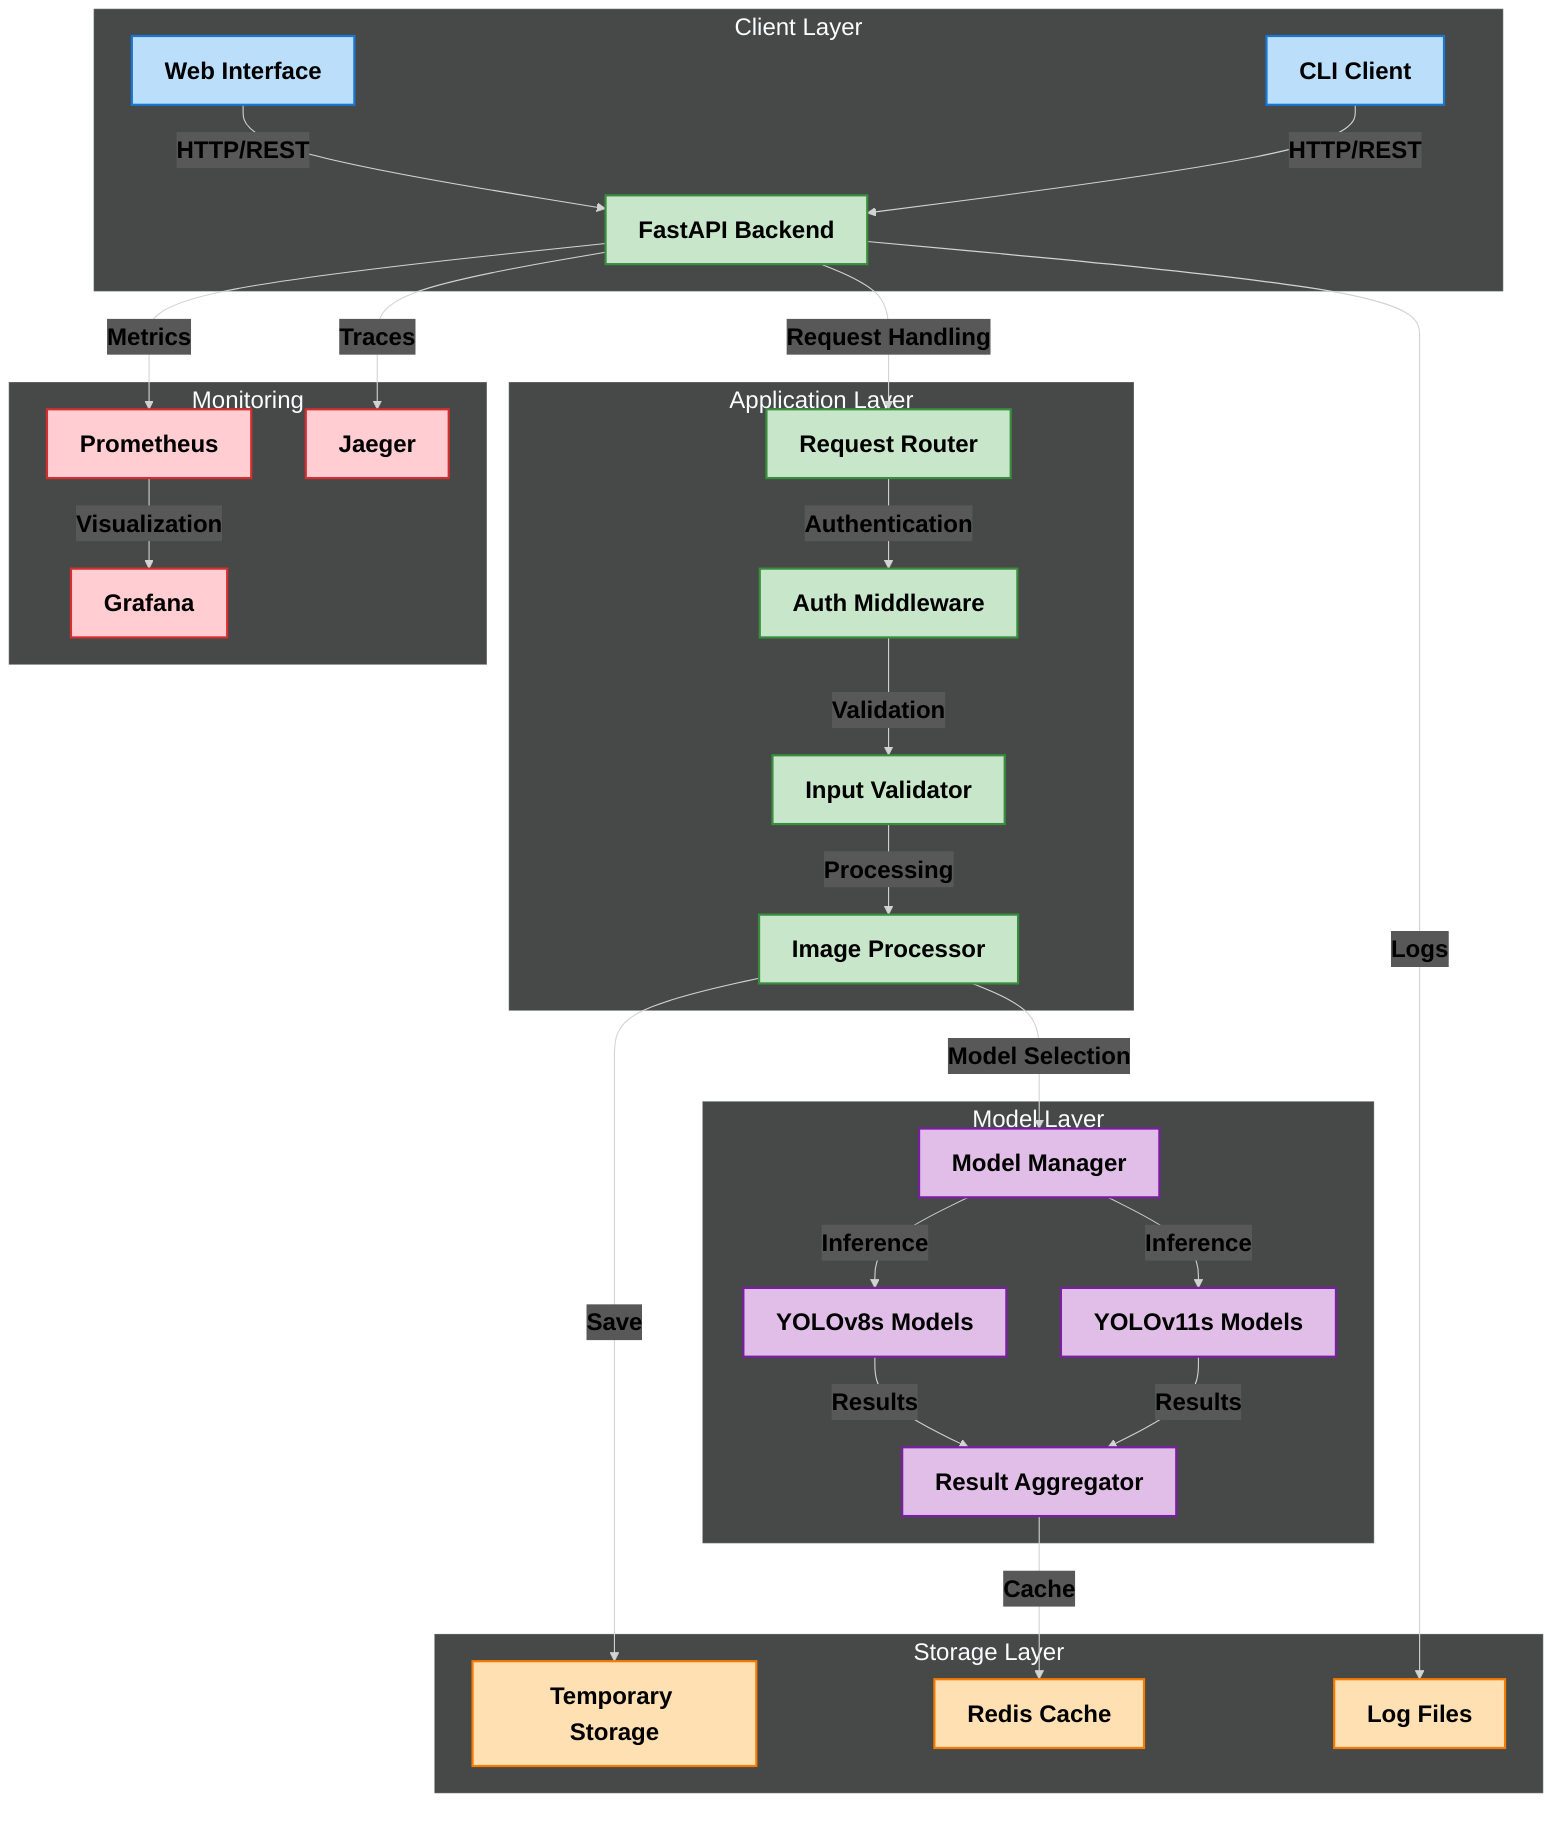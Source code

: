 %%{init: {'theme': 'dark', 'themeVariables': { 'fontFamily': 'arial', 'fontSize': '22px'}}}%%
graph TD
    subgraph "Client Layer"
        style A fill:#bbdefb,stroke:#1976d2,stroke-width:2px,color:#000000,font-weight:bold
        style Z fill:#bbdefb,stroke:#1976d2,stroke-width:2px,color:#000000,font-weight:bold
        A[Web Interface] -->|HTTP/REST| B[FastAPI Backend]
        Z[CLI Client] -->|HTTP/REST| B
    end

    subgraph "Application Layer"
        style B fill:#c8e6c9,stroke:#388e3c,stroke-width:2px,color:#000000,font-weight:bold
        style C fill:#c8e6c9,stroke:#388e3c,stroke-width:2px,color:#000000,font-weight:bold
        style D fill:#c8e6c9,stroke:#388e3c,stroke-width:2px,color:#000000,font-weight:bold
        style E fill:#c8e6c9,stroke:#388e3c,stroke-width:2px,color:#000000,font-weight:bold
        style F fill:#c8e6c9,stroke:#388e3c,stroke-width:2px,color:#000000,font-weight:bold
        B -->|Request Handling| C[Request Router]
        C -->|Authentication| D[Auth Middleware]
        D -->|Validation| E[Input Validator]
        E -->|Processing| F[Image Processor]
    end

    subgraph "Model Layer"
        style G fill:#e1bee7,stroke:#7b1fa2,stroke-width:2px,color:#000000,font-weight:bold
        style H fill:#e1bee7,stroke:#7b1fa2,stroke-width:2px,color:#000000,font-weight:bold
        style I fill:#e1bee7,stroke:#7b1fa2,stroke-width:2px,color:#000000,font-weight:bold
        style J fill:#e1bee7,stroke:#7b1fa2,stroke-width:2px,color:#000000,font-weight:bold
        F -->|Model Selection| G[Model Manager]
        G -->|Inference| H[YOLOv8s Models]
        G -->|Inference| I[YOLOv11s Models]
        H -->|Results| J[Result Aggregator]
        I -->|Results| J
    end

    subgraph "Storage Layer" 
        style K fill:#ffe0b2,stroke:#f57c00,stroke-width:2px,color:#000000,font-weight:bold
        style L fill:#ffe0b2,stroke:#f57c00,stroke-width:2px,color:#000000,font-weight:bold
        style M fill:#ffe0b2,stroke:#f57c00,stroke-width:2px,color:#000000,font-weight:bold
        F -->|Save| K[Temporary Storage]
        J -->|Cache| L[Redis Cache]
        B -->|Logs| M[Log Files]
    end

    subgraph "Monitoring" 
        style N fill:#ffcdd2,stroke:#d32f2f,stroke-width:2px,color:#000000,font-weight:bold
        style O fill:#ffcdd2,stroke:#d32f2f,stroke-width:2px,color:#000000,font-weight:bold
        style P fill:#ffcdd2,stroke:#d32f2f,stroke-width:2px,color:#000000,font-weight:bold
        B -->|Metrics| N[Prometheus]
        N -->|Visualization| O[Grafana]
        B -->|Traces| P[Jaeger]
    end

    %% Style all edge labels
    linkStyle default color:#000000,font-weight:bold